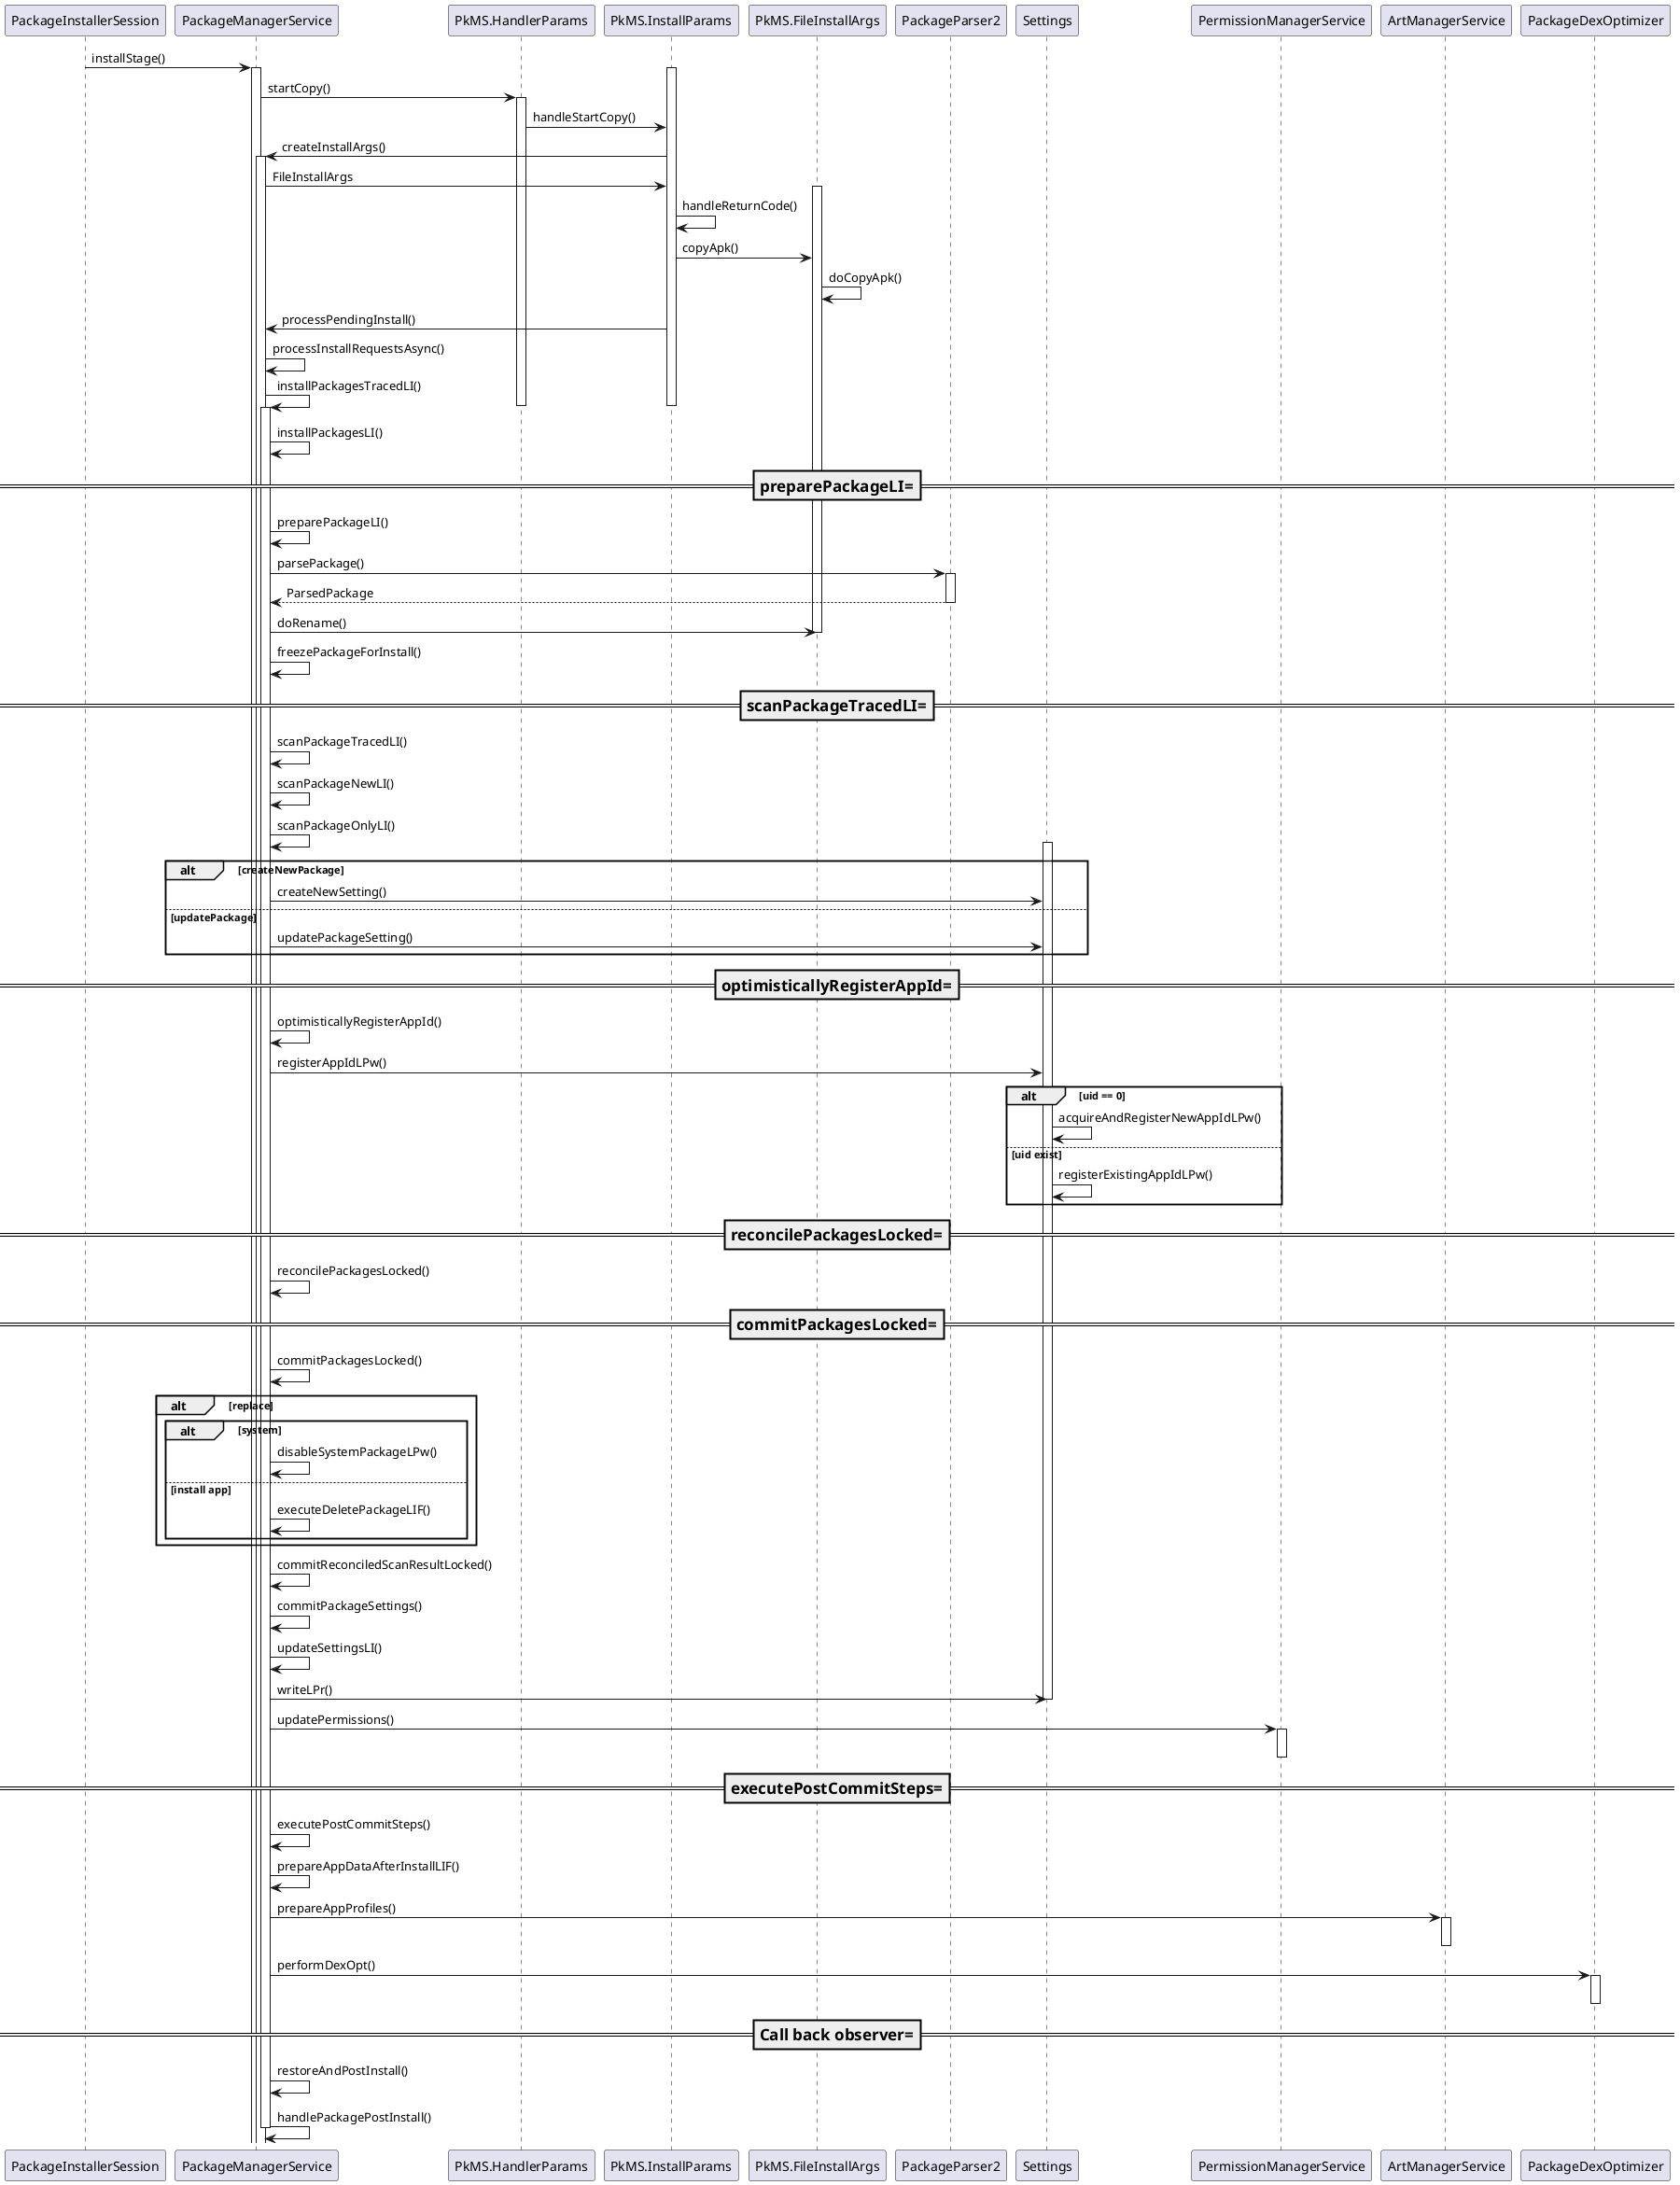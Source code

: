 @startuml
participant PackageInstallerSession as pis
participant PackageManagerService as pkms
participant PkMS.HandlerParams as hp
participant PkMS.InstallParams as ip
participant PkMS.FileInstallArgs as fia
participant PackageParser2 as pp2
participant Settings as s
pis -> pkms++ : installStage()
activate ip
pkms -> hp++ : startCopy()
hp -> ip : handleStartCopy()
ip -> pkms++ : createInstallArgs()
pkms -> ip : FileInstallArgs
activate fia
ip -> ip : handleReturnCode()
ip -> fia : copyApk()
fia -> fia : doCopyApk()
ip -> pkms : processPendingInstall()
pkms -> pkms : processInstallRequestsAsync()
pkms -> pkms++ : installPackagesTracedLI()
deactivate hp
deactivate ip
pkms -> pkms : installPackagesLI()
===preparePackageLI===
pkms -> pkms : preparePackageLI()
pkms -> pp2++ : parsePackage()
return ParsedPackage
pkms->fia : doRename()
deactivate fia
pkms->pkms : freezePackageForInstall()
===scanPackageTracedLI===
pkms->pkms : scanPackageTracedLI()
pkms->pkms : scanPackageNewLI()
pkms->pkms : scanPackageOnlyLI()
activate s
alt createNewPackage
    pkms->s : createNewSetting()
else updatePackage
    pkms->s : updatePackageSetting()
end
===optimisticallyRegisterAppId===
pkms->pkms : optimisticallyRegisterAppId()
pkms->s : registerAppIdLPw()
alt uid == 0
    s->s : acquireAndRegisterNewAppIdLPw()
else uid exist
    s->s : registerExistingAppIdLPw()
end
===reconcilePackagesLocked===
pkms->pkms : reconcilePackagesLocked()
===commitPackagesLocked===
pkms->pkms : commitPackagesLocked()
alt replace
    alt system
        pkms->pkms : disableSystemPackageLPw()
    else install app
        pkms->pkms : executeDeletePackageLIF()
    end
end
pkms->pkms : commitReconciledScanResultLocked()
pkms->pkms : commitPackageSettings()
pkms->pkms : updateSettingsLI()
pkms->s : writeLPr()
deactivate s
pkms->PermissionManagerService++ : updatePermissions()
deactivate PermissionManagerService
===executePostCommitSteps===
pkms->pkms : executePostCommitSteps()
pkms->pkms : prepareAppDataAfterInstallLIF()
pkms->ArtManagerService++ : prepareAppProfiles()
deactivate ArtManagerService
pkms->PackageDexOptimizer++ : performDexOpt()
deactivate PackageDexOptimizer
===Call back observer===
pkms->pkms : restoreAndPostInstall()
pkms->pkms-- : handlePackagePostInstall()
@enduml
